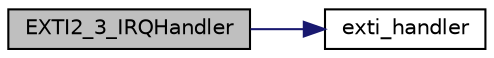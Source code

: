 digraph "EXTI2_3_IRQHandler"
{
 // INTERACTIVE_SVG=YES
 // LATEX_PDF_SIZE
  bgcolor="transparent";
  edge [fontname="Helvetica",fontsize="10",labelfontname="Helvetica",labelfontsize="10"];
  node [fontname="Helvetica",fontsize="10",shape=record];
  rankdir="LR";
  Node1 [label="EXTI2_3_IRQHandler",height=0.2,width=0.4,color="black", fillcolor="grey75", style="filled", fontcolor="black",tooltip="This function handles EXTI lines 2-3 interrupts."];
  Node1 -> Node2 [color="midnightblue",fontsize="10",style="solid",fontname="Helvetica"];
  Node2 [label="exti_handler",height=0.2,width=0.4,color="black",URL="$u0xx_2exti__handlers_8c.html#ace4802f0dcdcb019f1528b7e018fb5dd",tooltip=" "];
}
